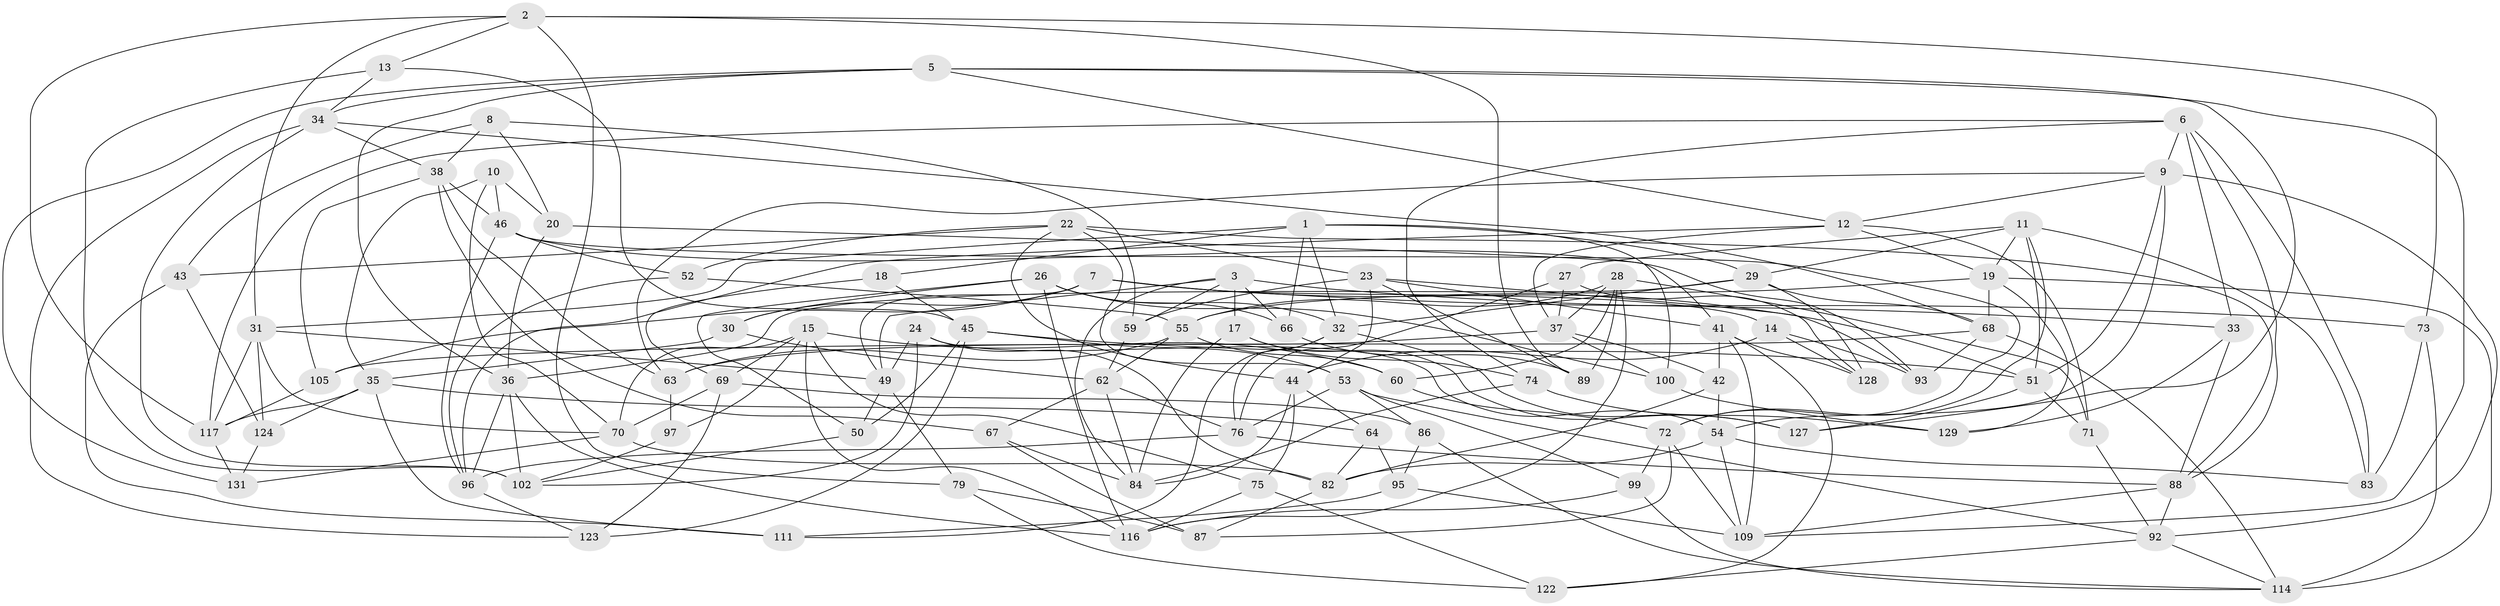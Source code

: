 // original degree distribution, {4: 1.0}
// Generated by graph-tools (version 1.1) at 2025/42/03/06/25 10:42:21]
// undirected, 92 vertices, 231 edges
graph export_dot {
graph [start="1"]
  node [color=gray90,style=filled];
  1 [super="+4"];
  2 [super="+57"];
  3 [super="+39"];
  5 [super="+118"];
  6 [super="+21"];
  7 [super="+135"];
  8;
  9 [super="+121"];
  10;
  11 [super="+25"];
  12 [super="+125"];
  13;
  14;
  15 [super="+16"];
  17;
  18;
  19 [super="+94"];
  20;
  22 [super="+47"];
  23 [super="+48"];
  24;
  26 [super="+107"];
  27;
  28 [super="+140"];
  29 [super="+65"];
  30;
  31 [super="+136"];
  32 [super="+98"];
  33;
  34 [super="+91"];
  35 [super="+110"];
  36 [super="+40"];
  37 [super="+58"];
  38 [super="+61"];
  41 [super="+133"];
  42;
  43;
  44 [super="+80"];
  45 [super="+81"];
  46 [super="+77"];
  49 [super="+103"];
  50;
  51 [super="+138"];
  52;
  53 [super="+56"];
  54 [super="+90"];
  55 [super="+119"];
  59;
  60;
  62 [super="+104"];
  63 [super="+101"];
  64;
  66;
  67;
  68 [super="+78"];
  69 [super="+137"];
  70 [super="+141"];
  71;
  72 [super="+85"];
  73;
  74;
  75;
  76 [super="+120"];
  79;
  82 [super="+126"];
  83;
  84 [super="+108"];
  86;
  87;
  88 [super="+106"];
  89;
  92 [super="+115"];
  93;
  95;
  96 [super="+112"];
  97;
  99;
  100;
  102 [super="+113"];
  105;
  109 [super="+134"];
  111;
  114 [super="+139"];
  116 [super="+130"];
  117 [super="+132"];
  122;
  123;
  124;
  127;
  128;
  129;
  131;
  1 -- 32;
  1 -- 18;
  1 -- 31;
  1 -- 66;
  1 -- 100;
  1 -- 29;
  2 -- 73;
  2 -- 31;
  2 -- 117;
  2 -- 89;
  2 -- 13;
  2 -- 79;
  3 -- 49;
  3 -- 66;
  3 -- 84;
  3 -- 17;
  3 -- 59;
  3 -- 33;
  5 -- 131;
  5 -- 36;
  5 -- 34;
  5 -- 127;
  5 -- 12;
  5 -- 109;
  6 -- 88;
  6 -- 83;
  6 -- 9;
  6 -- 33;
  6 -- 74;
  6 -- 117;
  7 -- 105;
  7 -- 14;
  7 -- 73;
  7 -- 51;
  7 -- 30;
  7 -- 49;
  8 -- 59;
  8 -- 43;
  8 -- 20;
  8 -- 38;
  9 -- 12;
  9 -- 51;
  9 -- 92;
  9 -- 54;
  9 -- 63;
  10 -- 46;
  10 -- 20;
  10 -- 70;
  10 -- 35;
  11 -- 83;
  11 -- 27;
  11 -- 29;
  11 -- 72;
  11 -- 51;
  11 -- 19;
  12 -- 37;
  12 -- 71;
  12 -- 96;
  12 -- 19;
  13 -- 45;
  13 -- 102;
  13 -- 34;
  14 -- 128;
  14 -- 93;
  14 -- 44;
  15 -- 60;
  15 -- 70;
  15 -- 97;
  15 -- 75;
  15 -- 69;
  15 -- 116;
  17 -- 74;
  17 -- 127;
  17 -- 84;
  18 -- 45;
  18 -- 69 [weight=2];
  19 -- 68;
  19 -- 129;
  19 -- 114;
  19 -- 55;
  20 -- 41;
  20 -- 36;
  22 -- 52;
  22 -- 44;
  22 -- 43;
  22 -- 53;
  22 -- 23;
  22 -- 88;
  23 -- 44;
  23 -- 41;
  23 -- 93;
  23 -- 89;
  23 -- 59;
  24 -- 49;
  24 -- 102;
  24 -- 82;
  24 -- 54;
  26 -- 66;
  26 -- 50;
  26 -- 30;
  26 -- 116;
  26 -- 100;
  26 -- 32;
  27 -- 128;
  27 -- 76;
  27 -- 37;
  28 -- 89;
  28 -- 55;
  28 -- 37;
  28 -- 60;
  28 -- 71;
  28 -- 116;
  29 -- 128;
  29 -- 32;
  29 -- 36;
  29 -- 68;
  30 -- 62;
  30 -- 35;
  31 -- 124;
  31 -- 117;
  31 -- 70;
  31 -- 49;
  32 -- 76;
  32 -- 111;
  32 -- 127;
  33 -- 129;
  33 -- 88;
  34 -- 123;
  34 -- 68;
  34 -- 38;
  34 -- 102;
  35 -- 117;
  35 -- 124;
  35 -- 64;
  35 -- 111;
  36 -- 102;
  36 -- 96;
  36 -- 116;
  37 -- 100;
  37 -- 42;
  37 -- 63;
  38 -- 105;
  38 -- 46;
  38 -- 63;
  38 -- 67;
  41 -- 128;
  41 -- 42;
  41 -- 109;
  41 -- 122;
  42 -- 54;
  42 -- 82;
  43 -- 111;
  43 -- 124;
  44 -- 75;
  44 -- 64;
  44 -- 84;
  45 -- 50;
  45 -- 53;
  45 -- 123;
  45 -- 51;
  46 -- 72;
  46 -- 96;
  46 -- 52;
  46 -- 93;
  49 -- 79;
  49 -- 50;
  50 -- 102;
  51 -- 71;
  51 -- 127;
  52 -- 96;
  52 -- 55;
  53 -- 86;
  53 -- 99;
  53 -- 92;
  53 -- 76;
  54 -- 82;
  54 -- 83;
  54 -- 109;
  55 -- 63;
  55 -- 60;
  55 -- 62;
  59 -- 62;
  60 -- 72;
  62 -- 67;
  62 -- 84;
  62 -- 76;
  63 -- 97 [weight=2];
  64 -- 95;
  64 -- 82;
  66 -- 89;
  67 -- 84;
  67 -- 87;
  68 -- 93;
  68 -- 114;
  68 -- 105;
  69 -- 86;
  69 -- 123;
  69 -- 70;
  70 -- 131;
  70 -- 82;
  71 -- 92;
  72 -- 109;
  72 -- 99;
  72 -- 87;
  73 -- 114;
  73 -- 83;
  74 -- 129;
  74 -- 84;
  75 -- 122;
  75 -- 116;
  76 -- 88;
  76 -- 96;
  79 -- 122;
  79 -- 87;
  82 -- 87;
  86 -- 95;
  86 -- 114;
  88 -- 109;
  88 -- 92;
  92 -- 122;
  92 -- 114;
  95 -- 109;
  95 -- 111;
  96 -- 123;
  97 -- 102;
  99 -- 116;
  99 -- 114;
  100 -- 129;
  105 -- 117;
  117 -- 131;
  124 -- 131;
}

